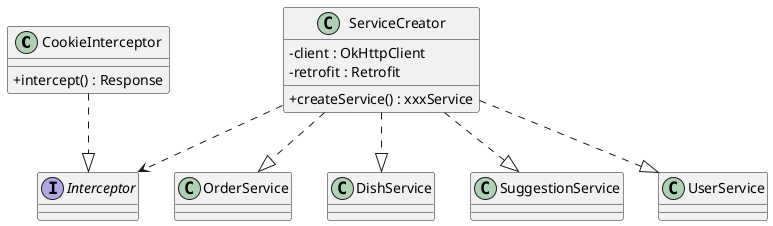 @startuml
'https://plantuml.com/class-diagram
skinparam classAttributeIconSize 0

class CookieInterceptor{
    +intercept() : Response
}

class ServiceCreator{
    -client : OkHttpClient
    -retrofit : Retrofit
    +createService() : xxxService
}

interface Interceptor

CookieInterceptor ..|> Interceptor
ServiceCreator ..> Interceptor

ServiceCreator ..|> OrderService
ServiceCreator ..|> DishService
ServiceCreator ..|> SuggestionService
ServiceCreator ..|> UserService

@enduml